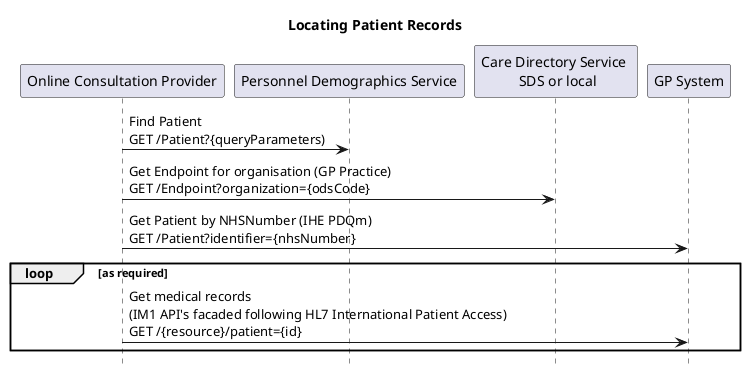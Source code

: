 @startuml

hide footbox

title "Locating Patient Records"

participant "Online Consultation Provider" as PDQConsumer
participant "Personnel Demographics Service" as PDS
participant "Care Directory Service \n SDS or local" as mCSD
participant "GP System" as IPASupplier


PDQConsumer -> PDS : Find Patient \nGET /Patient?{queryParameters)
PDQConsumer -> mCSD: Get Endpoint for organisation (GP Practice) \nGET /Endpoint?organization={odsCode}
PDQConsumer -> IPASupplier : Get Patient by NHSNumber (IHE PDQm) \nGET /Patient?identifier={nhsNumber}
loop as required
PDQConsumer -> IPASupplier: Get medical records \n(IM1 API's facaded following HL7 International Patient Access) \nGET /{resource}/patient={id}
end

@enduml
